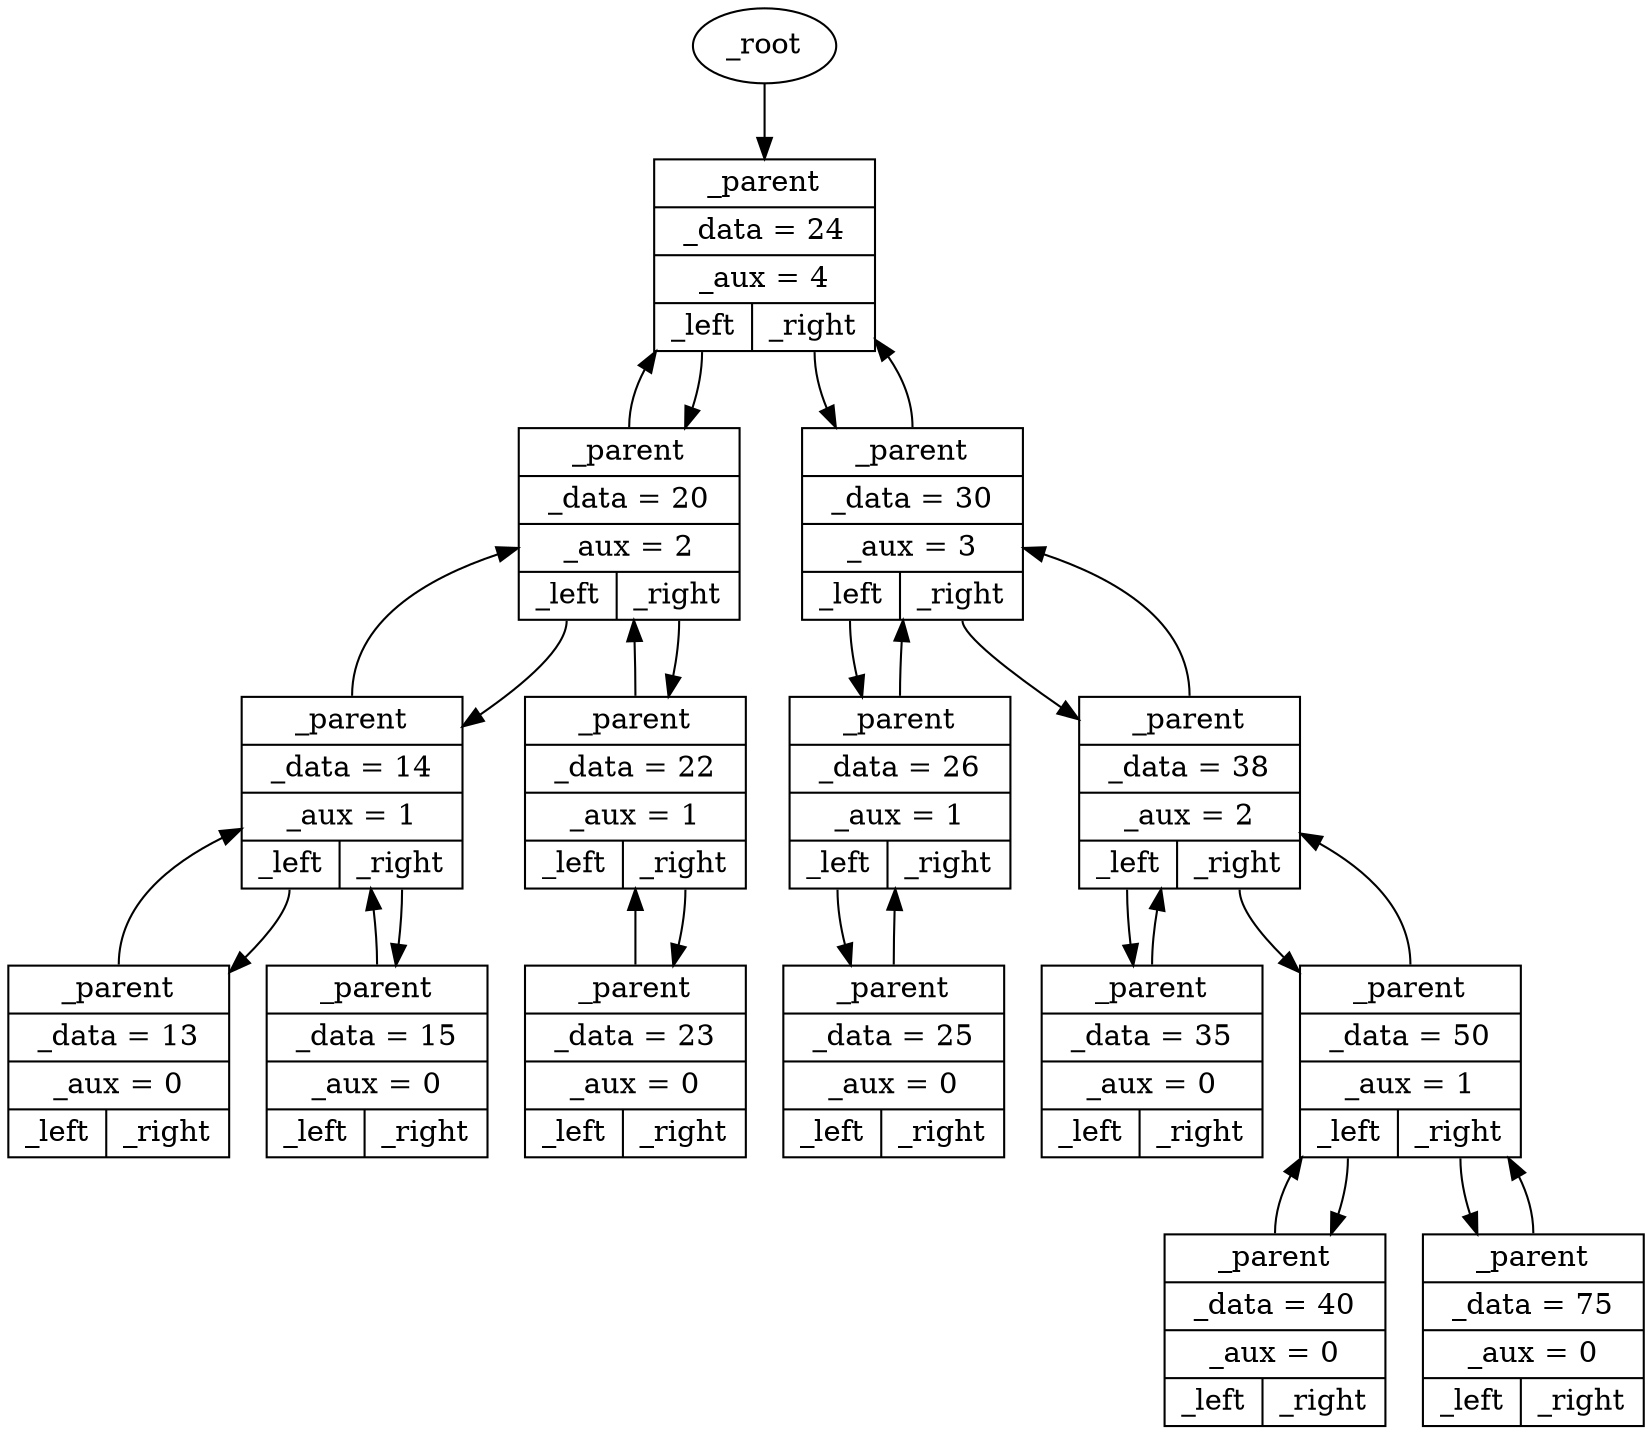 digraph {
root [label="_root"];
root -> node0x22cb0a0;
node0x22cb010 [shape=record,label="{<parent> _parent | _data = 20 | _aux = 2 | { <left> _left | <right> _right } }"];
node0x22cb040 [shape=record,label="{<parent> _parent | _data = 13 | _aux = 0 | { <left> _left | <right> _right } }"];
node0x22cb070 [shape=record,label="{<parent> _parent | _data = 30 | _aux = 3 | { <left> _left | <right> _right } }"];
node0x22cb0a0 [shape=record,label="{<parent> _parent | _data = 24 | _aux = 4 | { <left> _left | <right> _right } }"];
node0x22cb0d0 [shape=record,label="{<parent> _parent | _data = 40 | _aux = 0 | { <left> _left | <right> _right } }"];
node0x22cd390 [shape=record,label="{<parent> _parent | _data = 22 | _aux = 1 | { <left> _left | <right> _right } }"];
node0x22cd3c0 [shape=record,label="{<parent> _parent | _data = 26 | _aux = 1 | { <left> _left | <right> _right } }"];
node0x22cd3f0 [shape=record,label="{<parent> _parent | _data = 50 | _aux = 1 | { <left> _left | <right> _right } }"];
node0x22cd420 [shape=record,label="{<parent> _parent | _data = 25 | _aux = 0 | { <left> _left | <right> _right } }"];
node0x22cd490 [shape=record,label="{<parent> _parent | _data = 14 | _aux = 1 | { <left> _left | <right> _right } }"];
node0x22cd5f0 [shape=record,label="{<parent> _parent | _data = 15 | _aux = 0 | { <left> _left | <right> _right } }"];
node0x22cd660 [shape=record,label="{<parent> _parent | _data = 35 | _aux = 0 | { <left> _left | <right> _right } }"];
node0x22cd820 [shape=record,label="{<parent> _parent | _data = 38 | _aux = 2 | { <left> _left | <right> _right } }"];
node0x22cd9e0 [shape=record,label="{<parent> _parent | _data = 23 | _aux = 0 | { <left> _left | <right> _right } }"];
node0x22cda30 [shape=record,label="{<parent> _parent | _data = 75 | _aux = 0 | { <left> _left | <right> _right } }"];
node0x22cb010:parent:n -> node0x22cb0a0;
node0x22cb010:left:s -> node0x22cd490;
node0x22cb010:right:s -> node0x22cd390;
node0x22cb040:parent:n -> node0x22cd490;
node0x22cb070:parent:n -> node0x22cb0a0;
node0x22cb070:left:s -> node0x22cd3c0;
node0x22cb070:right:s -> node0x22cd820;
node0x22cb0a0:left:s -> node0x22cb010;
node0x22cb0a0:right:s -> node0x22cb070;
node0x22cb0d0:parent:n -> node0x22cd3f0;
node0x22cd390:parent:n -> node0x22cb010;
node0x22cd390:right:s -> node0x22cd9e0;
node0x22cd3c0:parent:n -> node0x22cb070;
node0x22cd3c0:left:s -> node0x22cd420;
node0x22cd3f0:parent:n -> node0x22cd820;
node0x22cd3f0:left:s -> node0x22cb0d0;
node0x22cd3f0:right:s -> node0x22cda30;
node0x22cd420:parent:n -> node0x22cd3c0;
node0x22cd490:parent:n -> node0x22cb010;
node0x22cd490:left:s -> node0x22cb040;
node0x22cd490:right:s -> node0x22cd5f0;
node0x22cd5f0:parent:n -> node0x22cd490;
node0x22cd660:parent:n -> node0x22cd820;
node0x22cd820:parent:n -> node0x22cb070;
node0x22cd820:left:s -> node0x22cd660;
node0x22cd820:right:s -> node0x22cd3f0;
node0x22cd9e0:parent:n -> node0x22cd390;
node0x22cda30:parent:n -> node0x22cd3f0;
}
